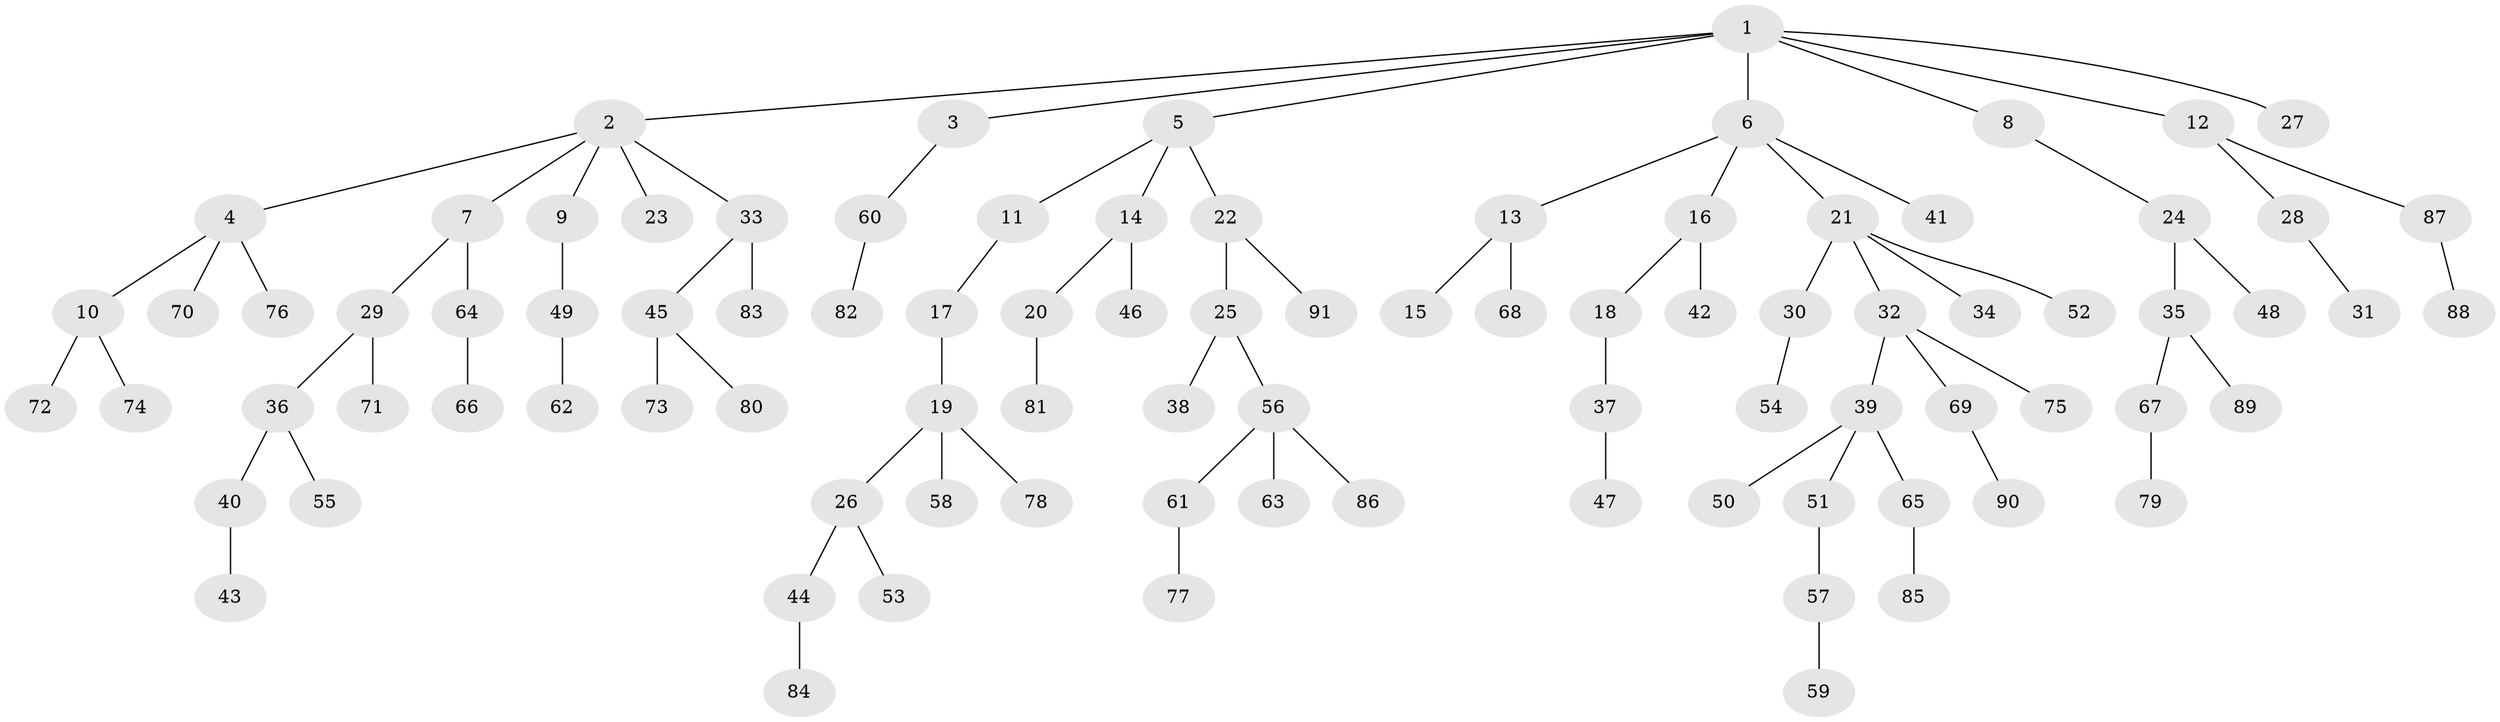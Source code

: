 // coarse degree distribution, {6: 0.015873015873015872, 8: 0.031746031746031744, 2: 0.23809523809523808, 4: 0.047619047619047616, 3: 0.14285714285714285, 1: 0.5238095238095238}
// Generated by graph-tools (version 1.1) at 2025/24/03/03/25 07:24:08]
// undirected, 91 vertices, 90 edges
graph export_dot {
graph [start="1"]
  node [color=gray90,style=filled];
  1;
  2;
  3;
  4;
  5;
  6;
  7;
  8;
  9;
  10;
  11;
  12;
  13;
  14;
  15;
  16;
  17;
  18;
  19;
  20;
  21;
  22;
  23;
  24;
  25;
  26;
  27;
  28;
  29;
  30;
  31;
  32;
  33;
  34;
  35;
  36;
  37;
  38;
  39;
  40;
  41;
  42;
  43;
  44;
  45;
  46;
  47;
  48;
  49;
  50;
  51;
  52;
  53;
  54;
  55;
  56;
  57;
  58;
  59;
  60;
  61;
  62;
  63;
  64;
  65;
  66;
  67;
  68;
  69;
  70;
  71;
  72;
  73;
  74;
  75;
  76;
  77;
  78;
  79;
  80;
  81;
  82;
  83;
  84;
  85;
  86;
  87;
  88;
  89;
  90;
  91;
  1 -- 2;
  1 -- 3;
  1 -- 5;
  1 -- 6;
  1 -- 8;
  1 -- 12;
  1 -- 27;
  2 -- 4;
  2 -- 7;
  2 -- 9;
  2 -- 23;
  2 -- 33;
  3 -- 60;
  4 -- 10;
  4 -- 70;
  4 -- 76;
  5 -- 11;
  5 -- 14;
  5 -- 22;
  6 -- 13;
  6 -- 16;
  6 -- 21;
  6 -- 41;
  7 -- 29;
  7 -- 64;
  8 -- 24;
  9 -- 49;
  10 -- 72;
  10 -- 74;
  11 -- 17;
  12 -- 28;
  12 -- 87;
  13 -- 15;
  13 -- 68;
  14 -- 20;
  14 -- 46;
  16 -- 18;
  16 -- 42;
  17 -- 19;
  18 -- 37;
  19 -- 26;
  19 -- 58;
  19 -- 78;
  20 -- 81;
  21 -- 30;
  21 -- 32;
  21 -- 34;
  21 -- 52;
  22 -- 25;
  22 -- 91;
  24 -- 35;
  24 -- 48;
  25 -- 38;
  25 -- 56;
  26 -- 44;
  26 -- 53;
  28 -- 31;
  29 -- 36;
  29 -- 71;
  30 -- 54;
  32 -- 39;
  32 -- 69;
  32 -- 75;
  33 -- 45;
  33 -- 83;
  35 -- 67;
  35 -- 89;
  36 -- 40;
  36 -- 55;
  37 -- 47;
  39 -- 50;
  39 -- 51;
  39 -- 65;
  40 -- 43;
  44 -- 84;
  45 -- 73;
  45 -- 80;
  49 -- 62;
  51 -- 57;
  56 -- 61;
  56 -- 63;
  56 -- 86;
  57 -- 59;
  60 -- 82;
  61 -- 77;
  64 -- 66;
  65 -- 85;
  67 -- 79;
  69 -- 90;
  87 -- 88;
}
